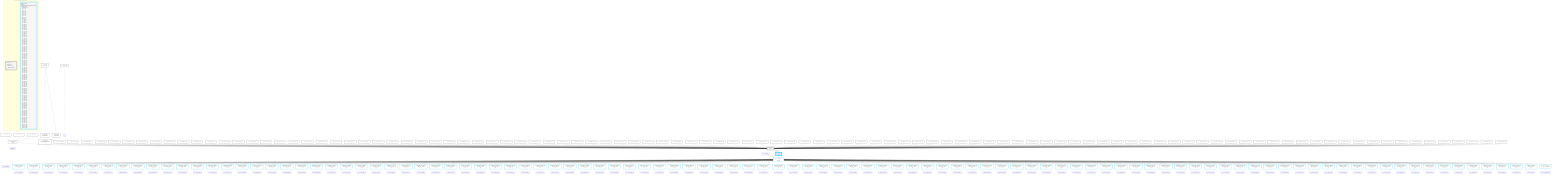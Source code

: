 graph TD
    classDef path fill:#eee,stroke:#000,color:#000
    classDef plan fill:#fff,stroke-width:3px,color:#000
    classDef itemplan fill:#fff,stroke-width:6px,color:#000
    classDef sideeffectplan fill:#f00,stroke-width:6px,color:#000
    classDef bucket fill:#f6f6f6,color:#000,stroke-width:6px,text-align:left


    %% define plans
    __Value0["__Value[0∈0]"]:::plan
    __Value3["__Value[3∈0]<br />ᐸcontextᐳ"]:::plan
    __InputStaticLeaf7["__InputStaticLeaf[7∈0]"]:::plan
    __InputStaticLeaf8["__InputStaticLeaf[8∈0]"]:::plan
    __InputStaticLeaf9["__InputStaticLeaf[9∈0]"]:::plan
    Access22["Access[22∈0]<br />ᐸ3.pgSettingsᐳ"]:::plan
    Access23["Access[23∈0]<br />ᐸ3.withPgClientᐳ"]:::plan
    Object24["Object[24∈0]<br />ᐸ{pgSettings,withPgClient}ᐳ"]:::plan
    Connection25["Connection[25∈0]<br />ᐸ21ᐳ"]:::plan
    __InputStaticLeaf30["__InputStaticLeaf[30∈0]"]:::plan
    __InputStaticLeaf34["__InputStaticLeaf[34∈0]"]:::plan
    __InputStaticLeaf38["__InputStaticLeaf[38∈0]"]:::plan
    __InputStaticLeaf42["__InputStaticLeaf[42∈0]"]:::plan
    __InputStaticLeaf46["__InputStaticLeaf[46∈0]"]:::plan
    __InputStaticLeaf50["__InputStaticLeaf[50∈0]"]:::plan
    __InputStaticLeaf54["__InputStaticLeaf[54∈0]"]:::plan
    __InputStaticLeaf58["__InputStaticLeaf[58∈0]"]:::plan
    __InputStaticLeaf62["__InputStaticLeaf[62∈0]"]:::plan
    __InputStaticLeaf66["__InputStaticLeaf[66∈0]"]:::plan
    __InputStaticLeaf70["__InputStaticLeaf[70∈0]"]:::plan
    __InputStaticLeaf74["__InputStaticLeaf[74∈0]"]:::plan
    __InputStaticLeaf78["__InputStaticLeaf[78∈0]"]:::plan
    __InputStaticLeaf82["__InputStaticLeaf[82∈0]"]:::plan
    __InputStaticLeaf86["__InputStaticLeaf[86∈0]"]:::plan
    __InputStaticLeaf90["__InputStaticLeaf[90∈0]"]:::plan
    __InputStaticLeaf94["__InputStaticLeaf[94∈0]"]:::plan
    __InputStaticLeaf98["__InputStaticLeaf[98∈0]"]:::plan
    __InputStaticLeaf102["__InputStaticLeaf[102∈0]"]:::plan
    __InputStaticLeaf106["__InputStaticLeaf[106∈0]"]:::plan
    __InputStaticLeaf110["__InputStaticLeaf[110∈0]"]:::plan
    __InputStaticLeaf114["__InputStaticLeaf[114∈0]"]:::plan
    __InputStaticLeaf118["__InputStaticLeaf[118∈0]"]:::plan
    __InputStaticLeaf122["__InputStaticLeaf[122∈0]"]:::plan
    __InputStaticLeaf126["__InputStaticLeaf[126∈0]"]:::plan
    __InputStaticLeaf130["__InputStaticLeaf[130∈0]"]:::plan
    __InputStaticLeaf134["__InputStaticLeaf[134∈0]"]:::plan
    __InputStaticLeaf138["__InputStaticLeaf[138∈0]"]:::plan
    __InputStaticLeaf142["__InputStaticLeaf[142∈0]"]:::plan
    __InputStaticLeaf146["__InputStaticLeaf[146∈0]"]:::plan
    __InputStaticLeaf150["__InputStaticLeaf[150∈0]"]:::plan
    __InputStaticLeaf154["__InputStaticLeaf[154∈0]"]:::plan
    __InputStaticLeaf158["__InputStaticLeaf[158∈0]"]:::plan
    __InputStaticLeaf162["__InputStaticLeaf[162∈0]"]:::plan
    __InputStaticLeaf166["__InputStaticLeaf[166∈0]"]:::plan
    __InputStaticLeaf170["__InputStaticLeaf[170∈0]"]:::plan
    __InputStaticLeaf174["__InputStaticLeaf[174∈0]"]:::plan
    __InputStaticLeaf178["__InputStaticLeaf[178∈0]"]:::plan
    __InputStaticLeaf182["__InputStaticLeaf[182∈0]"]:::plan
    __InputStaticLeaf186["__InputStaticLeaf[186∈0]"]:::plan
    __InputStaticLeaf190["__InputStaticLeaf[190∈0]"]:::plan
    __InputStaticLeaf194["__InputStaticLeaf[194∈0]"]:::plan
    __InputStaticLeaf198["__InputStaticLeaf[198∈0]"]:::plan
    __InputStaticLeaf202["__InputStaticLeaf[202∈0]"]:::plan
    __InputStaticLeaf206["__InputStaticLeaf[206∈0]"]:::plan
    __InputStaticLeaf210["__InputStaticLeaf[210∈0]"]:::plan
    __InputStaticLeaf214["__InputStaticLeaf[214∈0]"]:::plan
    __InputStaticLeaf218["__InputStaticLeaf[218∈0]"]:::plan
    __InputStaticLeaf222["__InputStaticLeaf[222∈0]"]:::plan
    __InputStaticLeaf226["__InputStaticLeaf[226∈0]"]:::plan
    __InputStaticLeaf230["__InputStaticLeaf[230∈0]"]:::plan
    __InputStaticLeaf234["__InputStaticLeaf[234∈0]"]:::plan
    __InputStaticLeaf238["__InputStaticLeaf[238∈0]"]:::plan
    __InputStaticLeaf242["__InputStaticLeaf[242∈0]"]:::plan
    __InputStaticLeaf246["__InputStaticLeaf[246∈0]"]:::plan
    __InputStaticLeaf250["__InputStaticLeaf[250∈0]"]:::plan
    __InputStaticLeaf254["__InputStaticLeaf[254∈0]"]:::plan
    __InputStaticLeaf258["__InputStaticLeaf[258∈0]"]:::plan
    __InputStaticLeaf262["__InputStaticLeaf[262∈0]"]:::plan
    __InputStaticLeaf266["__InputStaticLeaf[266∈0]"]:::plan
    __InputStaticLeaf270["__InputStaticLeaf[270∈0]"]:::plan
    __InputStaticLeaf274["__InputStaticLeaf[274∈0]"]:::plan
    __InputStaticLeaf278["__InputStaticLeaf[278∈0]"]:::plan
    __InputStaticLeaf282["__InputStaticLeaf[282∈0]"]:::plan
    __InputStaticLeaf286["__InputStaticLeaf[286∈0]"]:::plan
    __InputStaticLeaf290["__InputStaticLeaf[290∈0]"]:::plan
    __InputStaticLeaf294["__InputStaticLeaf[294∈0]"]:::plan
    __InputStaticLeaf298["__InputStaticLeaf[298∈0]"]:::plan
    __InputStaticLeaf302["__InputStaticLeaf[302∈0]"]:::plan
    __InputStaticLeaf306["__InputStaticLeaf[306∈0]"]:::plan
    __InputStaticLeaf310["__InputStaticLeaf[310∈0]"]:::plan
    __InputStaticLeaf314["__InputStaticLeaf[314∈0]"]:::plan
    __InputStaticLeaf318["__InputStaticLeaf[318∈0]"]:::plan
    __InputStaticLeaf322["__InputStaticLeaf[322∈0]"]:::plan
    __InputStaticLeaf326["__InputStaticLeaf[326∈0]"]:::plan
    __InputStaticLeaf330["__InputStaticLeaf[330∈0]"]:::plan
    __InputStaticLeaf334["__InputStaticLeaf[334∈0]"]:::plan
    __InputStaticLeaf338["__InputStaticLeaf[338∈0]"]:::plan
    __InputStaticLeaf342["__InputStaticLeaf[342∈0]"]:::plan
    __InputStaticLeaf346["__InputStaticLeaf[346∈0]"]:::plan
    __InputStaticLeaf350["__InputStaticLeaf[350∈0]"]:::plan
    __InputStaticLeaf354["__InputStaticLeaf[354∈0]"]:::plan
    __InputStaticLeaf358["__InputStaticLeaf[358∈0]"]:::plan
    __InputStaticLeaf362["__InputStaticLeaf[362∈0]"]:::plan
    __InputStaticLeaf366["__InputStaticLeaf[366∈0]"]:::plan
    __InputStaticLeaf370["__InputStaticLeaf[370∈0]"]:::plan
    __InputStaticLeaf374["__InputStaticLeaf[374∈0]"]:::plan
    __InputStaticLeaf378["__InputStaticLeaf[378∈0]"]:::plan
    __InputStaticLeaf382["__InputStaticLeaf[382∈0]"]:::plan
    __InputStaticLeaf386["__InputStaticLeaf[386∈0]"]:::plan
    __InputStaticLeaf390["__InputStaticLeaf[390∈0]"]:::plan
    __InputStaticLeaf394["__InputStaticLeaf[394∈0]"]:::plan
    __InputStaticLeaf398["__InputStaticLeaf[398∈0]"]:::plan
    __InputStaticLeaf402["__InputStaticLeaf[402∈0]"]:::plan
    __InputStaticLeaf406["__InputStaticLeaf[406∈0]"]:::plan
    __InputStaticLeaf410["__InputStaticLeaf[410∈0]"]:::plan
    __InputStaticLeaf414["__InputStaticLeaf[414∈0]"]:::plan
    __InputStaticLeaf418["__InputStaticLeaf[418∈0]"]:::plan
    __InputStaticLeaf422["__InputStaticLeaf[422∈0]"]:::plan
    __InputStaticLeaf426["__InputStaticLeaf[426∈0]"]:::plan
    __InputStaticLeaf430["__InputStaticLeaf[430∈0]"]:::plan
    __InputStaticLeaf434["__InputStaticLeaf[434∈0]"]:::plan
    __InputStaticLeaf438["__InputStaticLeaf[438∈0]"]:::plan
    PgSelect26[["PgSelect[26∈0]<br />ᐸpostᐳ"]]:::plan
    __Item27>"__Item[27∈1]<br />ᐸ26ᐳ"]:::itemplan
    PgSelectSingle28["PgSelectSingle[28∈1]<br />ᐸpostᐳ"]:::plan
    PgClassExpression29["PgClassExpression[29∈1]<br />ᐸ__post__.”headline”ᐳ"]:::plan
    PgClassExpression33["PgClassExpression[33∈1]<br />ᐸ”a”.”post_...lder! */<br />)ᐳ"]:::plan
    PgClassExpression37["PgClassExpression[37∈1]<br />ᐸ”a”.”post_...lder! */<br />)ᐳ"]:::plan
    PgClassExpression41["PgClassExpression[41∈1]<br />ᐸ”a”.”post_...lder! */<br />)ᐳ"]:::plan
    PgClassExpression45["PgClassExpression[45∈1]<br />ᐸ”a”.”post_...lder! */<br />)ᐳ"]:::plan
    PgClassExpression49["PgClassExpression[49∈1]<br />ᐸ”a”.”post_...lder! */<br />)ᐳ"]:::plan
    PgClassExpression53["PgClassExpression[53∈1]<br />ᐸ”a”.”post_...lder! */<br />)ᐳ"]:::plan
    PgClassExpression57["PgClassExpression[57∈1]<br />ᐸ”a”.”post_...lder! */<br />)ᐳ"]:::plan
    PgClassExpression61["PgClassExpression[61∈1]<br />ᐸ”a”.”post_...lder! */<br />)ᐳ"]:::plan
    PgClassExpression65["PgClassExpression[65∈1]<br />ᐸ”a”.”post_...lder! */<br />)ᐳ"]:::plan
    PgClassExpression69["PgClassExpression[69∈1]<br />ᐸ”a”.”post_...lder! */<br />)ᐳ"]:::plan
    PgClassExpression73["PgClassExpression[73∈1]<br />ᐸ”a”.”post_...lder! */<br />)ᐳ"]:::plan
    PgClassExpression77["PgClassExpression[77∈1]<br />ᐸ”a”.”post_...lder! */<br />)ᐳ"]:::plan
    PgClassExpression81["PgClassExpression[81∈1]<br />ᐸ”a”.”post_...lder! */<br />)ᐳ"]:::plan
    PgClassExpression85["PgClassExpression[85∈1]<br />ᐸ”a”.”post_...lder! */<br />)ᐳ"]:::plan
    PgClassExpression89["PgClassExpression[89∈1]<br />ᐸ”a”.”post_...lder! */<br />)ᐳ"]:::plan
    PgClassExpression93["PgClassExpression[93∈1]<br />ᐸ”a”.”post_...lder! */<br />)ᐳ"]:::plan
    PgClassExpression97["PgClassExpression[97∈1]<br />ᐸ”a”.”post_...lder! */<br />)ᐳ"]:::plan
    PgClassExpression101["PgClassExpression[101∈1]<br />ᐸ”a”.”post_...lder! */<br />)ᐳ"]:::plan
    PgClassExpression105["PgClassExpression[105∈1]<br />ᐸ”a”.”post_...lder! */<br />)ᐳ"]:::plan
    PgClassExpression109["PgClassExpression[109∈1]<br />ᐸ”a”.”post_...lder! */<br />)ᐳ"]:::plan
    PgClassExpression113["PgClassExpression[113∈1]<br />ᐸ”a”.”post_...lder! */<br />)ᐳ"]:::plan
    PgClassExpression117["PgClassExpression[117∈1]<br />ᐸ”a”.”post_...lder! */<br />)ᐳ"]:::plan
    PgClassExpression121["PgClassExpression[121∈1]<br />ᐸ”a”.”post_...lder! */<br />)ᐳ"]:::plan
    PgClassExpression125["PgClassExpression[125∈1]<br />ᐸ”a”.”post_...lder! */<br />)ᐳ"]:::plan
    PgClassExpression129["PgClassExpression[129∈1]<br />ᐸ”a”.”post_...lder! */<br />)ᐳ"]:::plan
    PgClassExpression133["PgClassExpression[133∈1]<br />ᐸ”a”.”post_...lder! */<br />)ᐳ"]:::plan
    PgClassExpression137["PgClassExpression[137∈1]<br />ᐸ”a”.”post_...lder! */<br />)ᐳ"]:::plan
    PgClassExpression141["PgClassExpression[141∈1]<br />ᐸ”a”.”post_...lder! */<br />)ᐳ"]:::plan
    PgClassExpression145["PgClassExpression[145∈1]<br />ᐸ”a”.”post_...lder! */<br />)ᐳ"]:::plan
    PgClassExpression149["PgClassExpression[149∈1]<br />ᐸ”a”.”post_...lder! */<br />)ᐳ"]:::plan
    PgClassExpression153["PgClassExpression[153∈1]<br />ᐸ”a”.”post_...lder! */<br />)ᐳ"]:::plan
    PgClassExpression157["PgClassExpression[157∈1]<br />ᐸ”a”.”post_...lder! */<br />)ᐳ"]:::plan
    PgClassExpression161["PgClassExpression[161∈1]<br />ᐸ”a”.”post_...lder! */<br />)ᐳ"]:::plan
    PgClassExpression165["PgClassExpression[165∈1]<br />ᐸ”a”.”post_...lder! */<br />)ᐳ"]:::plan
    PgClassExpression169["PgClassExpression[169∈1]<br />ᐸ”a”.”post_...lder! */<br />)ᐳ"]:::plan
    PgClassExpression173["PgClassExpression[173∈1]<br />ᐸ”a”.”post_...lder! */<br />)ᐳ"]:::plan
    PgClassExpression177["PgClassExpression[177∈1]<br />ᐸ”a”.”post_...lder! */<br />)ᐳ"]:::plan
    PgClassExpression181["PgClassExpression[181∈1]<br />ᐸ”a”.”post_...lder! */<br />)ᐳ"]:::plan
    PgClassExpression185["PgClassExpression[185∈1]<br />ᐸ”a”.”post_...lder! */<br />)ᐳ"]:::plan
    PgClassExpression189["PgClassExpression[189∈1]<br />ᐸ”a”.”post_...lder! */<br />)ᐳ"]:::plan
    PgClassExpression193["PgClassExpression[193∈1]<br />ᐸ”a”.”post_...lder! */<br />)ᐳ"]:::plan
    PgClassExpression197["PgClassExpression[197∈1]<br />ᐸ”a”.”post_...lder! */<br />)ᐳ"]:::plan
    PgClassExpression201["PgClassExpression[201∈1]<br />ᐸ”a”.”post_...lder! */<br />)ᐳ"]:::plan
    PgClassExpression205["PgClassExpression[205∈1]<br />ᐸ”a”.”post_...lder! */<br />)ᐳ"]:::plan
    PgClassExpression209["PgClassExpression[209∈1]<br />ᐸ”a”.”post_...lder! */<br />)ᐳ"]:::plan
    PgClassExpression213["PgClassExpression[213∈1]<br />ᐸ”a”.”post_...lder! */<br />)ᐳ"]:::plan
    PgClassExpression217["PgClassExpression[217∈1]<br />ᐸ”a”.”post_...lder! */<br />)ᐳ"]:::plan
    PgClassExpression221["PgClassExpression[221∈1]<br />ᐸ”a”.”post_...lder! */<br />)ᐳ"]:::plan
    PgClassExpression225["PgClassExpression[225∈1]<br />ᐸ”a”.”post_...lder! */<br />)ᐳ"]:::plan
    PgClassExpression229["PgClassExpression[229∈1]<br />ᐸ”a”.”post_...lder! */<br />)ᐳ"]:::plan
    PgClassExpression233["PgClassExpression[233∈1]<br />ᐸ”a”.”post_...lder! */<br />)ᐳ"]:::plan
    PgClassExpression237["PgClassExpression[237∈1]<br />ᐸ”a”.”post_...lder! */<br />)ᐳ"]:::plan
    PgClassExpression241["PgClassExpression[241∈1]<br />ᐸ”a”.”post_...lder! */<br />)ᐳ"]:::plan
    PgClassExpression245["PgClassExpression[245∈1]<br />ᐸ”a”.”post_...lder! */<br />)ᐳ"]:::plan
    PgClassExpression249["PgClassExpression[249∈1]<br />ᐸ”a”.”post_...lder! */<br />)ᐳ"]:::plan
    PgClassExpression253["PgClassExpression[253∈1]<br />ᐸ”a”.”post_...lder! */<br />)ᐳ"]:::plan
    PgClassExpression257["PgClassExpression[257∈1]<br />ᐸ”a”.”post_...lder! */<br />)ᐳ"]:::plan
    PgClassExpression261["PgClassExpression[261∈1]<br />ᐸ”a”.”post_...lder! */<br />)ᐳ"]:::plan
    PgClassExpression265["PgClassExpression[265∈1]<br />ᐸ”a”.”post_...lder! */<br />)ᐳ"]:::plan
    PgClassExpression269["PgClassExpression[269∈1]<br />ᐸ”a”.”post_...lder! */<br />)ᐳ"]:::plan
    PgClassExpression273["PgClassExpression[273∈1]<br />ᐸ”a”.”post_...lder! */<br />)ᐳ"]:::plan
    PgClassExpression277["PgClassExpression[277∈1]<br />ᐸ”a”.”post_...lder! */<br />)ᐳ"]:::plan
    PgClassExpression281["PgClassExpression[281∈1]<br />ᐸ”a”.”post_...lder! */<br />)ᐳ"]:::plan
    PgClassExpression285["PgClassExpression[285∈1]<br />ᐸ”a”.”post_...lder! */<br />)ᐳ"]:::plan
    PgClassExpression289["PgClassExpression[289∈1]<br />ᐸ”a”.”post_...lder! */<br />)ᐳ"]:::plan
    PgClassExpression293["PgClassExpression[293∈1]<br />ᐸ”a”.”post_...lder! */<br />)ᐳ"]:::plan
    PgClassExpression297["PgClassExpression[297∈1]<br />ᐸ”a”.”post_...lder! */<br />)ᐳ"]:::plan
    PgClassExpression301["PgClassExpression[301∈1]<br />ᐸ”a”.”post_...lder! */<br />)ᐳ"]:::plan
    PgClassExpression305["PgClassExpression[305∈1]<br />ᐸ”a”.”post_...lder! */<br />)ᐳ"]:::plan
    PgClassExpression309["PgClassExpression[309∈1]<br />ᐸ”a”.”post_...lder! */<br />)ᐳ"]:::plan
    PgClassExpression313["PgClassExpression[313∈1]<br />ᐸ”a”.”post_...lder! */<br />)ᐳ"]:::plan
    PgClassExpression317["PgClassExpression[317∈1]<br />ᐸ”a”.”post_...lder! */<br />)ᐳ"]:::plan
    PgClassExpression321["PgClassExpression[321∈1]<br />ᐸ”a”.”post_...lder! */<br />)ᐳ"]:::plan
    PgClassExpression325["PgClassExpression[325∈1]<br />ᐸ”a”.”post_...lder! */<br />)ᐳ"]:::plan
    PgClassExpression329["PgClassExpression[329∈1]<br />ᐸ”a”.”post_...lder! */<br />)ᐳ"]:::plan
    PgClassExpression333["PgClassExpression[333∈1]<br />ᐸ”a”.”post_...lder! */<br />)ᐳ"]:::plan
    PgClassExpression337["PgClassExpression[337∈1]<br />ᐸ”a”.”post_...lder! */<br />)ᐳ"]:::plan
    PgClassExpression341["PgClassExpression[341∈1]<br />ᐸ”a”.”post_...lder! */<br />)ᐳ"]:::plan
    PgClassExpression345["PgClassExpression[345∈1]<br />ᐸ”a”.”post_...lder! */<br />)ᐳ"]:::plan
    PgClassExpression349["PgClassExpression[349∈1]<br />ᐸ”a”.”post_...lder! */<br />)ᐳ"]:::plan
    PgClassExpression353["PgClassExpression[353∈1]<br />ᐸ”a”.”post_...lder! */<br />)ᐳ"]:::plan
    PgClassExpression357["PgClassExpression[357∈1]<br />ᐸ”a”.”post_...lder! */<br />)ᐳ"]:::plan
    PgClassExpression361["PgClassExpression[361∈1]<br />ᐸ”a”.”post_...lder! */<br />)ᐳ"]:::plan
    PgClassExpression365["PgClassExpression[365∈1]<br />ᐸ”a”.”post_...lder! */<br />)ᐳ"]:::plan
    PgClassExpression369["PgClassExpression[369∈1]<br />ᐸ”a”.”post_...lder! */<br />)ᐳ"]:::plan
    PgClassExpression373["PgClassExpression[373∈1]<br />ᐸ”a”.”post_...lder! */<br />)ᐳ"]:::plan
    PgClassExpression377["PgClassExpression[377∈1]<br />ᐸ”a”.”post_...lder! */<br />)ᐳ"]:::plan
    PgClassExpression381["PgClassExpression[381∈1]<br />ᐸ”a”.”post_...lder! */<br />)ᐳ"]:::plan
    PgClassExpression385["PgClassExpression[385∈1]<br />ᐸ”a”.”post_...lder! */<br />)ᐳ"]:::plan
    PgClassExpression389["PgClassExpression[389∈1]<br />ᐸ”a”.”post_...lder! */<br />)ᐳ"]:::plan
    PgClassExpression393["PgClassExpression[393∈1]<br />ᐸ”a”.”post_...lder! */<br />)ᐳ"]:::plan
    PgClassExpression397["PgClassExpression[397∈1]<br />ᐸ”a”.”post_...lder! */<br />)ᐳ"]:::plan
    PgClassExpression401["PgClassExpression[401∈1]<br />ᐸ”a”.”post_...lder! */<br />)ᐳ"]:::plan
    PgClassExpression405["PgClassExpression[405∈1]<br />ᐸ”a”.”post_...lder! */<br />)ᐳ"]:::plan
    PgClassExpression409["PgClassExpression[409∈1]<br />ᐸ”a”.”post_...lder! */<br />)ᐳ"]:::plan
    PgClassExpression413["PgClassExpression[413∈1]<br />ᐸ”a”.”post_...lder! */<br />)ᐳ"]:::plan
    PgClassExpression417["PgClassExpression[417∈1]<br />ᐸ”a”.”post_...lder! */<br />)ᐳ"]:::plan
    PgClassExpression421["PgClassExpression[421∈1]<br />ᐸ”a”.”post_...lder! */<br />)ᐳ"]:::plan
    PgClassExpression425["PgClassExpression[425∈1]<br />ᐸ”a”.”post_...lder! */<br />)ᐳ"]:::plan
    PgClassExpression429["PgClassExpression[429∈1]<br />ᐸ”a”.”post_...lder! */<br />)ᐳ"]:::plan
    PgClassExpression433["PgClassExpression[433∈1]<br />ᐸ”a”.”post_...lder! */<br />)ᐳ"]:::plan
    PgClassExpression437["PgClassExpression[437∈1]<br />ᐸ”a”.”post_...lder! */<br />)ᐳ"]:::plan
    PgClassExpression441["PgClassExpression[441∈1]<br />ᐸ”a”.”post_...lder! */<br />)ᐳ"]:::plan

    %% plan dependencies
    __Value3 --> Access22
    __Value3 --> Access23
    Access22 & Access23 --> Object24
    __InputStaticLeaf7 & __InputStaticLeaf8 & __InputStaticLeaf9 --> Connection25
    Object24 & Connection25 & __InputStaticLeaf30 & __InputStaticLeaf34 & __InputStaticLeaf38 & __InputStaticLeaf42 & __InputStaticLeaf46 & __InputStaticLeaf50 & __InputStaticLeaf54 & __InputStaticLeaf58 & __InputStaticLeaf62 & __InputStaticLeaf66 & __InputStaticLeaf70 & __InputStaticLeaf74 & __InputStaticLeaf78 & __InputStaticLeaf82 & __InputStaticLeaf86 & __InputStaticLeaf90 & __InputStaticLeaf94 & __InputStaticLeaf98 & __InputStaticLeaf102 & __InputStaticLeaf106 & __InputStaticLeaf110 & __InputStaticLeaf114 & __InputStaticLeaf118 & __InputStaticLeaf122 & __InputStaticLeaf126 & __InputStaticLeaf130 & __InputStaticLeaf134 & __InputStaticLeaf138 & __InputStaticLeaf142 & __InputStaticLeaf146 & __InputStaticLeaf150 & __InputStaticLeaf154 & __InputStaticLeaf158 & __InputStaticLeaf162 & __InputStaticLeaf166 & __InputStaticLeaf170 & __InputStaticLeaf174 & __InputStaticLeaf178 & __InputStaticLeaf182 & __InputStaticLeaf186 & __InputStaticLeaf190 & __InputStaticLeaf194 & __InputStaticLeaf198 & __InputStaticLeaf202 & __InputStaticLeaf206 & __InputStaticLeaf210 & __InputStaticLeaf214 & __InputStaticLeaf218 & __InputStaticLeaf222 & __InputStaticLeaf226 & __InputStaticLeaf230 & __InputStaticLeaf234 & __InputStaticLeaf238 & __InputStaticLeaf242 & __InputStaticLeaf246 & __InputStaticLeaf250 & __InputStaticLeaf254 & __InputStaticLeaf258 & __InputStaticLeaf262 & __InputStaticLeaf266 & __InputStaticLeaf270 & __InputStaticLeaf274 & __InputStaticLeaf278 & __InputStaticLeaf282 & __InputStaticLeaf286 & __InputStaticLeaf290 & __InputStaticLeaf294 & __InputStaticLeaf298 & __InputStaticLeaf302 & __InputStaticLeaf306 & __InputStaticLeaf310 & __InputStaticLeaf314 & __InputStaticLeaf318 & __InputStaticLeaf322 & __InputStaticLeaf326 & __InputStaticLeaf330 & __InputStaticLeaf334 & __InputStaticLeaf338 & __InputStaticLeaf342 & __InputStaticLeaf346 & __InputStaticLeaf350 & __InputStaticLeaf354 & __InputStaticLeaf358 & __InputStaticLeaf362 & __InputStaticLeaf366 & __InputStaticLeaf370 & __InputStaticLeaf374 & __InputStaticLeaf378 & __InputStaticLeaf382 & __InputStaticLeaf386 & __InputStaticLeaf390 & __InputStaticLeaf394 & __InputStaticLeaf398 & __InputStaticLeaf402 & __InputStaticLeaf406 & __InputStaticLeaf410 & __InputStaticLeaf414 & __InputStaticLeaf418 & __InputStaticLeaf422 & __InputStaticLeaf426 & __InputStaticLeaf430 & __InputStaticLeaf434 & __InputStaticLeaf438 --> PgSelect26
    PgSelect26 ==> __Item27
    __Item27 --> PgSelectSingle28
    PgSelectSingle28 --> PgClassExpression29
    PgSelectSingle28 --> PgClassExpression33
    PgSelectSingle28 --> PgClassExpression37
    PgSelectSingle28 --> PgClassExpression41
    PgSelectSingle28 --> PgClassExpression45
    PgSelectSingle28 --> PgClassExpression49
    PgSelectSingle28 --> PgClassExpression53
    PgSelectSingle28 --> PgClassExpression57
    PgSelectSingle28 --> PgClassExpression61
    PgSelectSingle28 --> PgClassExpression65
    PgSelectSingle28 --> PgClassExpression69
    PgSelectSingle28 --> PgClassExpression73
    PgSelectSingle28 --> PgClassExpression77
    PgSelectSingle28 --> PgClassExpression81
    PgSelectSingle28 --> PgClassExpression85
    PgSelectSingle28 --> PgClassExpression89
    PgSelectSingle28 --> PgClassExpression93
    PgSelectSingle28 --> PgClassExpression97
    PgSelectSingle28 --> PgClassExpression101
    PgSelectSingle28 --> PgClassExpression105
    PgSelectSingle28 --> PgClassExpression109
    PgSelectSingle28 --> PgClassExpression113
    PgSelectSingle28 --> PgClassExpression117
    PgSelectSingle28 --> PgClassExpression121
    PgSelectSingle28 --> PgClassExpression125
    PgSelectSingle28 --> PgClassExpression129
    PgSelectSingle28 --> PgClassExpression133
    PgSelectSingle28 --> PgClassExpression137
    PgSelectSingle28 --> PgClassExpression141
    PgSelectSingle28 --> PgClassExpression145
    PgSelectSingle28 --> PgClassExpression149
    PgSelectSingle28 --> PgClassExpression153
    PgSelectSingle28 --> PgClassExpression157
    PgSelectSingle28 --> PgClassExpression161
    PgSelectSingle28 --> PgClassExpression165
    PgSelectSingle28 --> PgClassExpression169
    PgSelectSingle28 --> PgClassExpression173
    PgSelectSingle28 --> PgClassExpression177
    PgSelectSingle28 --> PgClassExpression181
    PgSelectSingle28 --> PgClassExpression185
    PgSelectSingle28 --> PgClassExpression189
    PgSelectSingle28 --> PgClassExpression193
    PgSelectSingle28 --> PgClassExpression197
    PgSelectSingle28 --> PgClassExpression201
    PgSelectSingle28 --> PgClassExpression205
    PgSelectSingle28 --> PgClassExpression209
    PgSelectSingle28 --> PgClassExpression213
    PgSelectSingle28 --> PgClassExpression217
    PgSelectSingle28 --> PgClassExpression221
    PgSelectSingle28 --> PgClassExpression225
    PgSelectSingle28 --> PgClassExpression229
    PgSelectSingle28 --> PgClassExpression233
    PgSelectSingle28 --> PgClassExpression237
    PgSelectSingle28 --> PgClassExpression241
    PgSelectSingle28 --> PgClassExpression245
    PgSelectSingle28 --> PgClassExpression249
    PgSelectSingle28 --> PgClassExpression253
    PgSelectSingle28 --> PgClassExpression257
    PgSelectSingle28 --> PgClassExpression261
    PgSelectSingle28 --> PgClassExpression265
    PgSelectSingle28 --> PgClassExpression269
    PgSelectSingle28 --> PgClassExpression273
    PgSelectSingle28 --> PgClassExpression277
    PgSelectSingle28 --> PgClassExpression281
    PgSelectSingle28 --> PgClassExpression285
    PgSelectSingle28 --> PgClassExpression289
    PgSelectSingle28 --> PgClassExpression293
    PgSelectSingle28 --> PgClassExpression297
    PgSelectSingle28 --> PgClassExpression301
    PgSelectSingle28 --> PgClassExpression305
    PgSelectSingle28 --> PgClassExpression309
    PgSelectSingle28 --> PgClassExpression313
    PgSelectSingle28 --> PgClassExpression317
    PgSelectSingle28 --> PgClassExpression321
    PgSelectSingle28 --> PgClassExpression325
    PgSelectSingle28 --> PgClassExpression329
    PgSelectSingle28 --> PgClassExpression333
    PgSelectSingle28 --> PgClassExpression337
    PgSelectSingle28 --> PgClassExpression341
    PgSelectSingle28 --> PgClassExpression345
    PgSelectSingle28 --> PgClassExpression349
    PgSelectSingle28 --> PgClassExpression353
    PgSelectSingle28 --> PgClassExpression357
    PgSelectSingle28 --> PgClassExpression361
    PgSelectSingle28 --> PgClassExpression365
    PgSelectSingle28 --> PgClassExpression369
    PgSelectSingle28 --> PgClassExpression373
    PgSelectSingle28 --> PgClassExpression377
    PgSelectSingle28 --> PgClassExpression381
    PgSelectSingle28 --> PgClassExpression385
    PgSelectSingle28 --> PgClassExpression389
    PgSelectSingle28 --> PgClassExpression393
    PgSelectSingle28 --> PgClassExpression397
    PgSelectSingle28 --> PgClassExpression401
    PgSelectSingle28 --> PgClassExpression405
    PgSelectSingle28 --> PgClassExpression409
    PgSelectSingle28 --> PgClassExpression413
    PgSelectSingle28 --> PgClassExpression417
    PgSelectSingle28 --> PgClassExpression421
    PgSelectSingle28 --> PgClassExpression425
    PgSelectSingle28 --> PgClassExpression429
    PgSelectSingle28 --> PgClassExpression433
    PgSelectSingle28 --> PgClassExpression437
    PgSelectSingle28 --> PgClassExpression441

    %% plan-to-path relationships
    P0["~"]
    __Value0 -.-> P0
    P25["ᐳallPosts"]
    Connection25 -.-> P25
    P26["ᐳa…sᐳnodes"]
    PgSelect26 -.-> P26
    P28["ᐳa…sᐳnodes[]"]
    PgSelectSingle28 -.-> P28
    P29["ᐳa…sᐳn…]ᐳheadline"]
    PgClassExpression29 -.-> P29
    P33["ᐳa…sᐳn…]ᐳa1"]
    PgClassExpression33 -.-> P33
    P37["ᐳa…sᐳn…]ᐳa2"]
    PgClassExpression37 -.-> P37
    P41["ᐳa…sᐳn…]ᐳa3"]
    PgClassExpression41 -.-> P41
    P45["ᐳa…sᐳn…]ᐳa4"]
    PgClassExpression45 -.-> P45
    P49["ᐳa…sᐳn…]ᐳa5"]
    PgClassExpression49 -.-> P49
    P53["ᐳa…sᐳn…]ᐳa6"]
    PgClassExpression53 -.-> P53
    P57["ᐳa…sᐳn…]ᐳa7"]
    PgClassExpression57 -.-> P57
    P61["ᐳa…sᐳn…]ᐳa8"]
    PgClassExpression61 -.-> P61
    P65["ᐳa…sᐳn…]ᐳa9"]
    PgClassExpression65 -.-> P65
    P69["ᐳa…sᐳn…]ᐳa10"]
    PgClassExpression69 -.-> P69
    P73["ᐳa…sᐳn…]ᐳa11"]
    PgClassExpression73 -.-> P73
    P77["ᐳa…sᐳn…]ᐳa12"]
    PgClassExpression77 -.-> P77
    P81["ᐳa…sᐳn…]ᐳa13"]
    PgClassExpression81 -.-> P81
    P85["ᐳa…sᐳn…]ᐳa14"]
    PgClassExpression85 -.-> P85
    P89["ᐳa…sᐳn…]ᐳa15"]
    PgClassExpression89 -.-> P89
    P93["ᐳa…sᐳn…]ᐳa16"]
    PgClassExpression93 -.-> P93
    P97["ᐳa…sᐳn…]ᐳa17"]
    PgClassExpression97 -.-> P97
    P101["ᐳa…sᐳn…]ᐳa18"]
    PgClassExpression101 -.-> P101
    P105["ᐳa…sᐳn…]ᐳa19"]
    PgClassExpression105 -.-> P105
    P109["ᐳa…sᐳn…]ᐳa20"]
    PgClassExpression109 -.-> P109
    P113["ᐳa…sᐳn…]ᐳa21"]
    PgClassExpression113 -.-> P113
    P117["ᐳa…sᐳn…]ᐳa22"]
    PgClassExpression117 -.-> P117
    P121["ᐳa…sᐳn…]ᐳa23"]
    PgClassExpression121 -.-> P121
    P125["ᐳa…sᐳn…]ᐳa24"]
    PgClassExpression125 -.-> P125
    P129["ᐳa…sᐳn…]ᐳa25"]
    PgClassExpression129 -.-> P129
    P133["ᐳa…sᐳn…]ᐳa26"]
    PgClassExpression133 -.-> P133
    P137["ᐳa…sᐳn…]ᐳa27"]
    PgClassExpression137 -.-> P137
    P141["ᐳa…sᐳn…]ᐳa28"]
    PgClassExpression141 -.-> P141
    P145["ᐳa…sᐳn…]ᐳa29"]
    PgClassExpression145 -.-> P145
    P149["ᐳa…sᐳn…]ᐳa30"]
    PgClassExpression149 -.-> P149
    P153["ᐳa…sᐳn…]ᐳa31"]
    PgClassExpression153 -.-> P153
    P157["ᐳa…sᐳn…]ᐳa32"]
    PgClassExpression157 -.-> P157
    P161["ᐳa…sᐳn…]ᐳa33"]
    PgClassExpression161 -.-> P161
    P165["ᐳa…sᐳn…]ᐳa34"]
    PgClassExpression165 -.-> P165
    P169["ᐳa…sᐳn…]ᐳa35"]
    PgClassExpression169 -.-> P169
    P173["ᐳa…sᐳn…]ᐳa36"]
    PgClassExpression173 -.-> P173
    P177["ᐳa…sᐳn…]ᐳa37"]
    PgClassExpression177 -.-> P177
    P181["ᐳa…sᐳn…]ᐳa38"]
    PgClassExpression181 -.-> P181
    P185["ᐳa…sᐳn…]ᐳa39"]
    PgClassExpression185 -.-> P185
    P189["ᐳa…sᐳn…]ᐳa40"]
    PgClassExpression189 -.-> P189
    P193["ᐳa…sᐳn…]ᐳa41"]
    PgClassExpression193 -.-> P193
    P197["ᐳa…sᐳn…]ᐳa42"]
    PgClassExpression197 -.-> P197
    P201["ᐳa…sᐳn…]ᐳa43"]
    PgClassExpression201 -.-> P201
    P205["ᐳa…sᐳn…]ᐳa44"]
    PgClassExpression205 -.-> P205
    P209["ᐳa…sᐳn…]ᐳa45"]
    PgClassExpression209 -.-> P209
    P213["ᐳa…sᐳn…]ᐳa46"]
    PgClassExpression213 -.-> P213
    P217["ᐳa…sᐳn…]ᐳa47"]
    PgClassExpression217 -.-> P217
    P221["ᐳa…sᐳn…]ᐳa48"]
    PgClassExpression221 -.-> P221
    P225["ᐳa…sᐳn…]ᐳa49"]
    PgClassExpression225 -.-> P225
    P229["ᐳa…sᐳn…]ᐳa50"]
    PgClassExpression229 -.-> P229
    P233["ᐳa…sᐳn…]ᐳa51"]
    PgClassExpression233 -.-> P233
    P237["ᐳa…sᐳn…]ᐳa52"]
    PgClassExpression237 -.-> P237
    P241["ᐳa…sᐳn…]ᐳa53"]
    PgClassExpression241 -.-> P241
    P245["ᐳa…sᐳn…]ᐳa54"]
    PgClassExpression245 -.-> P245
    P249["ᐳa…sᐳn…]ᐳa55"]
    PgClassExpression249 -.-> P249
    P253["ᐳa…sᐳn…]ᐳa56"]
    PgClassExpression253 -.-> P253
    P257["ᐳa…sᐳn…]ᐳa57"]
    PgClassExpression257 -.-> P257
    P261["ᐳa…sᐳn…]ᐳa58"]
    PgClassExpression261 -.-> P261
    P265["ᐳa…sᐳn…]ᐳa59"]
    PgClassExpression265 -.-> P265
    P269["ᐳa…sᐳn…]ᐳa60"]
    PgClassExpression269 -.-> P269
    P273["ᐳa…sᐳn…]ᐳa61"]
    PgClassExpression273 -.-> P273
    P277["ᐳa…sᐳn…]ᐳa62"]
    PgClassExpression277 -.-> P277
    P281["ᐳa…sᐳn…]ᐳa63"]
    PgClassExpression281 -.-> P281
    P285["ᐳa…sᐳn…]ᐳa64"]
    PgClassExpression285 -.-> P285
    P289["ᐳa…sᐳn…]ᐳa65"]
    PgClassExpression289 -.-> P289
    P293["ᐳa…sᐳn…]ᐳa66"]
    PgClassExpression293 -.-> P293
    P297["ᐳa…sᐳn…]ᐳa67"]
    PgClassExpression297 -.-> P297
    P301["ᐳa…sᐳn…]ᐳa68"]
    PgClassExpression301 -.-> P301
    P305["ᐳa…sᐳn…]ᐳa69"]
    PgClassExpression305 -.-> P305
    P309["ᐳa…sᐳn…]ᐳa70"]
    PgClassExpression309 -.-> P309
    P313["ᐳa…sᐳn…]ᐳa71"]
    PgClassExpression313 -.-> P313
    P317["ᐳa…sᐳn…]ᐳa72"]
    PgClassExpression317 -.-> P317
    P321["ᐳa…sᐳn…]ᐳa73"]
    PgClassExpression321 -.-> P321
    P325["ᐳa…sᐳn…]ᐳa74"]
    PgClassExpression325 -.-> P325
    P329["ᐳa…sᐳn…]ᐳa75"]
    PgClassExpression329 -.-> P329
    P333["ᐳa…sᐳn…]ᐳa76"]
    PgClassExpression333 -.-> P333
    P337["ᐳa…sᐳn…]ᐳa77"]
    PgClassExpression337 -.-> P337
    P341["ᐳa…sᐳn…]ᐳa78"]
    PgClassExpression341 -.-> P341
    P345["ᐳa…sᐳn…]ᐳa79"]
    PgClassExpression345 -.-> P345
    P349["ᐳa…sᐳn…]ᐳa80"]
    PgClassExpression349 -.-> P349
    P353["ᐳa…sᐳn…]ᐳa81"]
    PgClassExpression353 -.-> P353
    P357["ᐳa…sᐳn…]ᐳa82"]
    PgClassExpression357 -.-> P357
    P361["ᐳa…sᐳn…]ᐳa83"]
    PgClassExpression361 -.-> P361
    P365["ᐳa…sᐳn…]ᐳa84"]
    PgClassExpression365 -.-> P365
    P369["ᐳa…sᐳn…]ᐳa85"]
    PgClassExpression369 -.-> P369
    P373["ᐳa…sᐳn…]ᐳa86"]
    PgClassExpression373 -.-> P373
    P377["ᐳa…sᐳn…]ᐳa87"]
    PgClassExpression377 -.-> P377
    P381["ᐳa…sᐳn…]ᐳa88"]
    PgClassExpression381 -.-> P381
    P385["ᐳa…sᐳn…]ᐳa89"]
    PgClassExpression385 -.-> P385
    P389["ᐳa…sᐳn…]ᐳa90"]
    PgClassExpression389 -.-> P389
    P393["ᐳa…sᐳn…]ᐳa91"]
    PgClassExpression393 -.-> P393
    P397["ᐳa…sᐳn…]ᐳa92"]
    PgClassExpression397 -.-> P397
    P401["ᐳa…sᐳn…]ᐳa93"]
    PgClassExpression401 -.-> P401
    P405["ᐳa…sᐳn…]ᐳa94"]
    PgClassExpression405 -.-> P405
    P409["ᐳa…sᐳn…]ᐳa95"]
    PgClassExpression409 -.-> P409
    P413["ᐳa…sᐳn…]ᐳa96"]
    PgClassExpression413 -.-> P413
    P417["ᐳa…sᐳn…]ᐳa97"]
    PgClassExpression417 -.-> P417
    P421["ᐳa…sᐳn…]ᐳa98"]
    PgClassExpression421 -.-> P421
    P425["ᐳa…sᐳn…]ᐳa99"]
    PgClassExpression425 -.-> P425
    P429["ᐳa…sᐳn…]ᐳa100"]
    PgClassExpression429 -.-> P429
    P433["ᐳa…sᐳn…]ᐳa101"]
    PgClassExpression433 -.-> P433
    P437["ᐳa…sᐳn…]ᐳa102"]
    PgClassExpression437 -.-> P437
    P441["ᐳa…sᐳn…]ᐳa103"]
    PgClassExpression441 -.-> P441

    subgraph "Buckets for queries/v4/json-overflow"
    Bucket0("Bucket 0 (root)<br />~<br />⠀ROOT ᐸ-O- 0<br />⠀⠀allPosts ᐸ-O- 25<br />⠀⠀⠀allPosts.nodes ᐸ-A- 26"):::bucket
    classDef bucket0 stroke:#696969
    class Bucket0,__Value0,__Value3,__InputStaticLeaf7,__InputStaticLeaf8,__InputStaticLeaf9,Access22,Access23,Object24,Connection25,PgSelect26,__InputStaticLeaf30,__InputStaticLeaf34,__InputStaticLeaf38,__InputStaticLeaf42,__InputStaticLeaf46,__InputStaticLeaf50,__InputStaticLeaf54,__InputStaticLeaf58,__InputStaticLeaf62,__InputStaticLeaf66,__InputStaticLeaf70,__InputStaticLeaf74,__InputStaticLeaf78,__InputStaticLeaf82,__InputStaticLeaf86,__InputStaticLeaf90,__InputStaticLeaf94,__InputStaticLeaf98,__InputStaticLeaf102,__InputStaticLeaf106,__InputStaticLeaf110,__InputStaticLeaf114,__InputStaticLeaf118,__InputStaticLeaf122,__InputStaticLeaf126,__InputStaticLeaf130,__InputStaticLeaf134,__InputStaticLeaf138,__InputStaticLeaf142,__InputStaticLeaf146,__InputStaticLeaf150,__InputStaticLeaf154,__InputStaticLeaf158,__InputStaticLeaf162,__InputStaticLeaf166,__InputStaticLeaf170,__InputStaticLeaf174,__InputStaticLeaf178,__InputStaticLeaf182,__InputStaticLeaf186,__InputStaticLeaf190,__InputStaticLeaf194,__InputStaticLeaf198,__InputStaticLeaf202,__InputStaticLeaf206,__InputStaticLeaf210,__InputStaticLeaf214,__InputStaticLeaf218,__InputStaticLeaf222,__InputStaticLeaf226,__InputStaticLeaf230,__InputStaticLeaf234,__InputStaticLeaf238,__InputStaticLeaf242,__InputStaticLeaf246,__InputStaticLeaf250,__InputStaticLeaf254,__InputStaticLeaf258,__InputStaticLeaf262,__InputStaticLeaf266,__InputStaticLeaf270,__InputStaticLeaf274,__InputStaticLeaf278,__InputStaticLeaf282,__InputStaticLeaf286,__InputStaticLeaf290,__InputStaticLeaf294,__InputStaticLeaf298,__InputStaticLeaf302,__InputStaticLeaf306,__InputStaticLeaf310,__InputStaticLeaf314,__InputStaticLeaf318,__InputStaticLeaf322,__InputStaticLeaf326,__InputStaticLeaf330,__InputStaticLeaf334,__InputStaticLeaf338,__InputStaticLeaf342,__InputStaticLeaf346,__InputStaticLeaf350,__InputStaticLeaf354,__InputStaticLeaf358,__InputStaticLeaf362,__InputStaticLeaf366,__InputStaticLeaf370,__InputStaticLeaf374,__InputStaticLeaf378,__InputStaticLeaf382,__InputStaticLeaf386,__InputStaticLeaf390,__InputStaticLeaf394,__InputStaticLeaf398,__InputStaticLeaf402,__InputStaticLeaf406,__InputStaticLeaf410,__InputStaticLeaf414,__InputStaticLeaf418,__InputStaticLeaf422,__InputStaticLeaf426,__InputStaticLeaf430,__InputStaticLeaf434,__InputStaticLeaf438 bucket0
    Bucket1("Bucket 1 (item27)<br />Deps: 26<br />~ᐳQuery.allPostsᐳPostsConnection.nodes[]<br />⠀ROOT ᐸ-O- 28<br />⠀⠀headline ᐸ-L- 29<br />⠀⠀a1 ᐸ-L- 33<br />⠀⠀a2 ᐸ-L- 37<br />⠀⠀a3 ᐸ-L- 41<br />⠀⠀a4 ᐸ-L- 45<br />⠀⠀a5 ᐸ-L- 49<br />⠀⠀a6 ᐸ-L- 53<br />⠀⠀a7 ᐸ-L- 57<br />⠀⠀a8 ᐸ-L- 61<br />⠀⠀a9 ᐸ-L- 65<br />⠀⠀a10 ᐸ-L- 69<br />⠀⠀a11 ᐸ-L- 73<br />⠀⠀a12 ᐸ-L- 77<br />⠀⠀a13 ᐸ-L- 81<br />⠀⠀a14 ᐸ-L- 85<br />⠀⠀a15 ᐸ-L- 89<br />⠀⠀a16 ᐸ-L- 93<br />⠀⠀a17 ᐸ-L- 97<br />⠀⠀a18 ᐸ-L- 101<br />⠀⠀a19 ᐸ-L- 105<br />⠀⠀a20 ᐸ-L- 109<br />⠀⠀a21 ᐸ-L- 113<br />⠀⠀a22 ᐸ-L- 117<br />⠀⠀a23 ᐸ-L- 121<br />⠀⠀a24 ᐸ-L- 125<br />⠀⠀a25 ᐸ-L- 129<br />⠀⠀a26 ᐸ-L- 133<br />⠀⠀a27 ᐸ-L- 137<br />⠀⠀a28 ᐸ-L- 141<br />⠀⠀a29 ᐸ-L- 145<br />⠀⠀a30 ᐸ-L- 149<br />⠀⠀a31 ᐸ-L- 153<br />⠀⠀a32 ᐸ-L- 157<br />⠀⠀a33 ᐸ-L- 161<br />⠀⠀a34 ᐸ-L- 165<br />⠀⠀a35 ᐸ-L- 169<br />⠀⠀a36 ᐸ-L- 173<br />⠀⠀a37 ᐸ-L- 177<br />⠀⠀a38 ᐸ-L- 181<br />⠀⠀a39 ᐸ-L- 185<br />⠀⠀a40 ᐸ-L- 189<br />⠀⠀a41 ᐸ-L- 193<br />⠀⠀a42 ᐸ-L- 197<br />⠀⠀a43 ᐸ-L- 201<br />⠀⠀a44 ᐸ-L- 205<br />⠀⠀a45 ᐸ-L- 209<br />⠀⠀a46 ᐸ-L- 213<br />⠀⠀a47 ᐸ-L- 217<br />⠀⠀a48 ᐸ-L- 221<br />⠀⠀a49 ᐸ-L- 225<br />⠀⠀a50 ᐸ-L- 229<br />⠀⠀a51 ᐸ-L- 233<br />⠀⠀a52 ᐸ-L- 237<br />⠀⠀a53 ᐸ-L- 241<br />⠀⠀a54 ᐸ-L- 245<br />⠀⠀a55 ᐸ-L- 249<br />⠀⠀a56 ᐸ-L- 253<br />⠀⠀a57 ᐸ-L- 257<br />⠀⠀a58 ᐸ-L- 261<br />⠀⠀a59 ᐸ-L- 265<br />⠀⠀a60 ᐸ-L- 269<br />⠀⠀a61 ᐸ-L- 273<br />⠀⠀a62 ᐸ-L- 277<br />⠀⠀a63 ᐸ-L- 281<br />⠀⠀a64 ᐸ-L- 285<br />⠀⠀a65 ᐸ-L- 289<br />⠀⠀a66 ᐸ-L- 293<br />⠀⠀a67 ᐸ-L- 297<br />⠀⠀a68 ᐸ-L- 301<br />⠀⠀a69 ᐸ-L- 305<br />⠀⠀a70 ᐸ-L- 309<br />⠀⠀a71 ᐸ-L- 313<br />⠀⠀a72 ᐸ-L- 317<br />⠀⠀a73 ᐸ-L- 321<br />⠀⠀a74 ᐸ-L- 325<br />⠀⠀a75 ᐸ-L- 329<br />⠀⠀a76 ᐸ-L- 333<br />⠀⠀a77 ᐸ-L- 337<br />⠀⠀a78 ᐸ-L- 341<br />⠀⠀a79 ᐸ-L- 345<br />⠀⠀a80 ᐸ-L- 349<br />⠀⠀a81 ᐸ-L- 353<br />⠀⠀a82 ᐸ-L- 357<br />⠀⠀a83 ᐸ-L- 361<br />⠀⠀a84 ᐸ-L- 365<br />⠀⠀a85 ᐸ-L- 369<br />⠀⠀a86 ᐸ-L- 373<br />⠀⠀a87 ᐸ-L- 377<br />⠀⠀a88 ᐸ-L- 381<br />⠀⠀a89 ᐸ-L- 385<br />⠀⠀a90 ᐸ-L- 389<br />⠀⠀a91 ᐸ-L- 393<br />⠀⠀a92 ᐸ-L- 397<br />⠀⠀a93 ᐸ-L- 401<br />⠀⠀a94 ᐸ-L- 405<br />⠀⠀a95 ᐸ-L- 409<br />⠀⠀a96 ᐸ-L- 413<br />⠀⠀a97 ᐸ-L- 417<br />⠀⠀a98 ᐸ-L- 421<br />⠀⠀a99 ᐸ-L- 425<br />⠀⠀a100 ᐸ-L- 429<br />⠀⠀a101 ᐸ-L- 433<br />⠀⠀a102 ᐸ-L- 437<br />⠀⠀a103 ᐸ-L- 441"):::bucket
    classDef bucket1 stroke:#00bfff
    class Bucket1,__Item27,PgSelectSingle28,PgClassExpression29,PgClassExpression33,PgClassExpression37,PgClassExpression41,PgClassExpression45,PgClassExpression49,PgClassExpression53,PgClassExpression57,PgClassExpression61,PgClassExpression65,PgClassExpression69,PgClassExpression73,PgClassExpression77,PgClassExpression81,PgClassExpression85,PgClassExpression89,PgClassExpression93,PgClassExpression97,PgClassExpression101,PgClassExpression105,PgClassExpression109,PgClassExpression113,PgClassExpression117,PgClassExpression121,PgClassExpression125,PgClassExpression129,PgClassExpression133,PgClassExpression137,PgClassExpression141,PgClassExpression145,PgClassExpression149,PgClassExpression153,PgClassExpression157,PgClassExpression161,PgClassExpression165,PgClassExpression169,PgClassExpression173,PgClassExpression177,PgClassExpression181,PgClassExpression185,PgClassExpression189,PgClassExpression193,PgClassExpression197,PgClassExpression201,PgClassExpression205,PgClassExpression209,PgClassExpression213,PgClassExpression217,PgClassExpression221,PgClassExpression225,PgClassExpression229,PgClassExpression233,PgClassExpression237,PgClassExpression241,PgClassExpression245,PgClassExpression249,PgClassExpression253,PgClassExpression257,PgClassExpression261,PgClassExpression265,PgClassExpression269,PgClassExpression273,PgClassExpression277,PgClassExpression281,PgClassExpression285,PgClassExpression289,PgClassExpression293,PgClassExpression297,PgClassExpression301,PgClassExpression305,PgClassExpression309,PgClassExpression313,PgClassExpression317,PgClassExpression321,PgClassExpression325,PgClassExpression329,PgClassExpression333,PgClassExpression337,PgClassExpression341,PgClassExpression345,PgClassExpression349,PgClassExpression353,PgClassExpression357,PgClassExpression361,PgClassExpression365,PgClassExpression369,PgClassExpression373,PgClassExpression377,PgClassExpression381,PgClassExpression385,PgClassExpression389,PgClassExpression393,PgClassExpression397,PgClassExpression401,PgClassExpression405,PgClassExpression409,PgClassExpression413,PgClassExpression417,PgClassExpression421,PgClassExpression425,PgClassExpression429,PgClassExpression433,PgClassExpression437,PgClassExpression441 bucket1
    Bucket0 --> Bucket1
    end